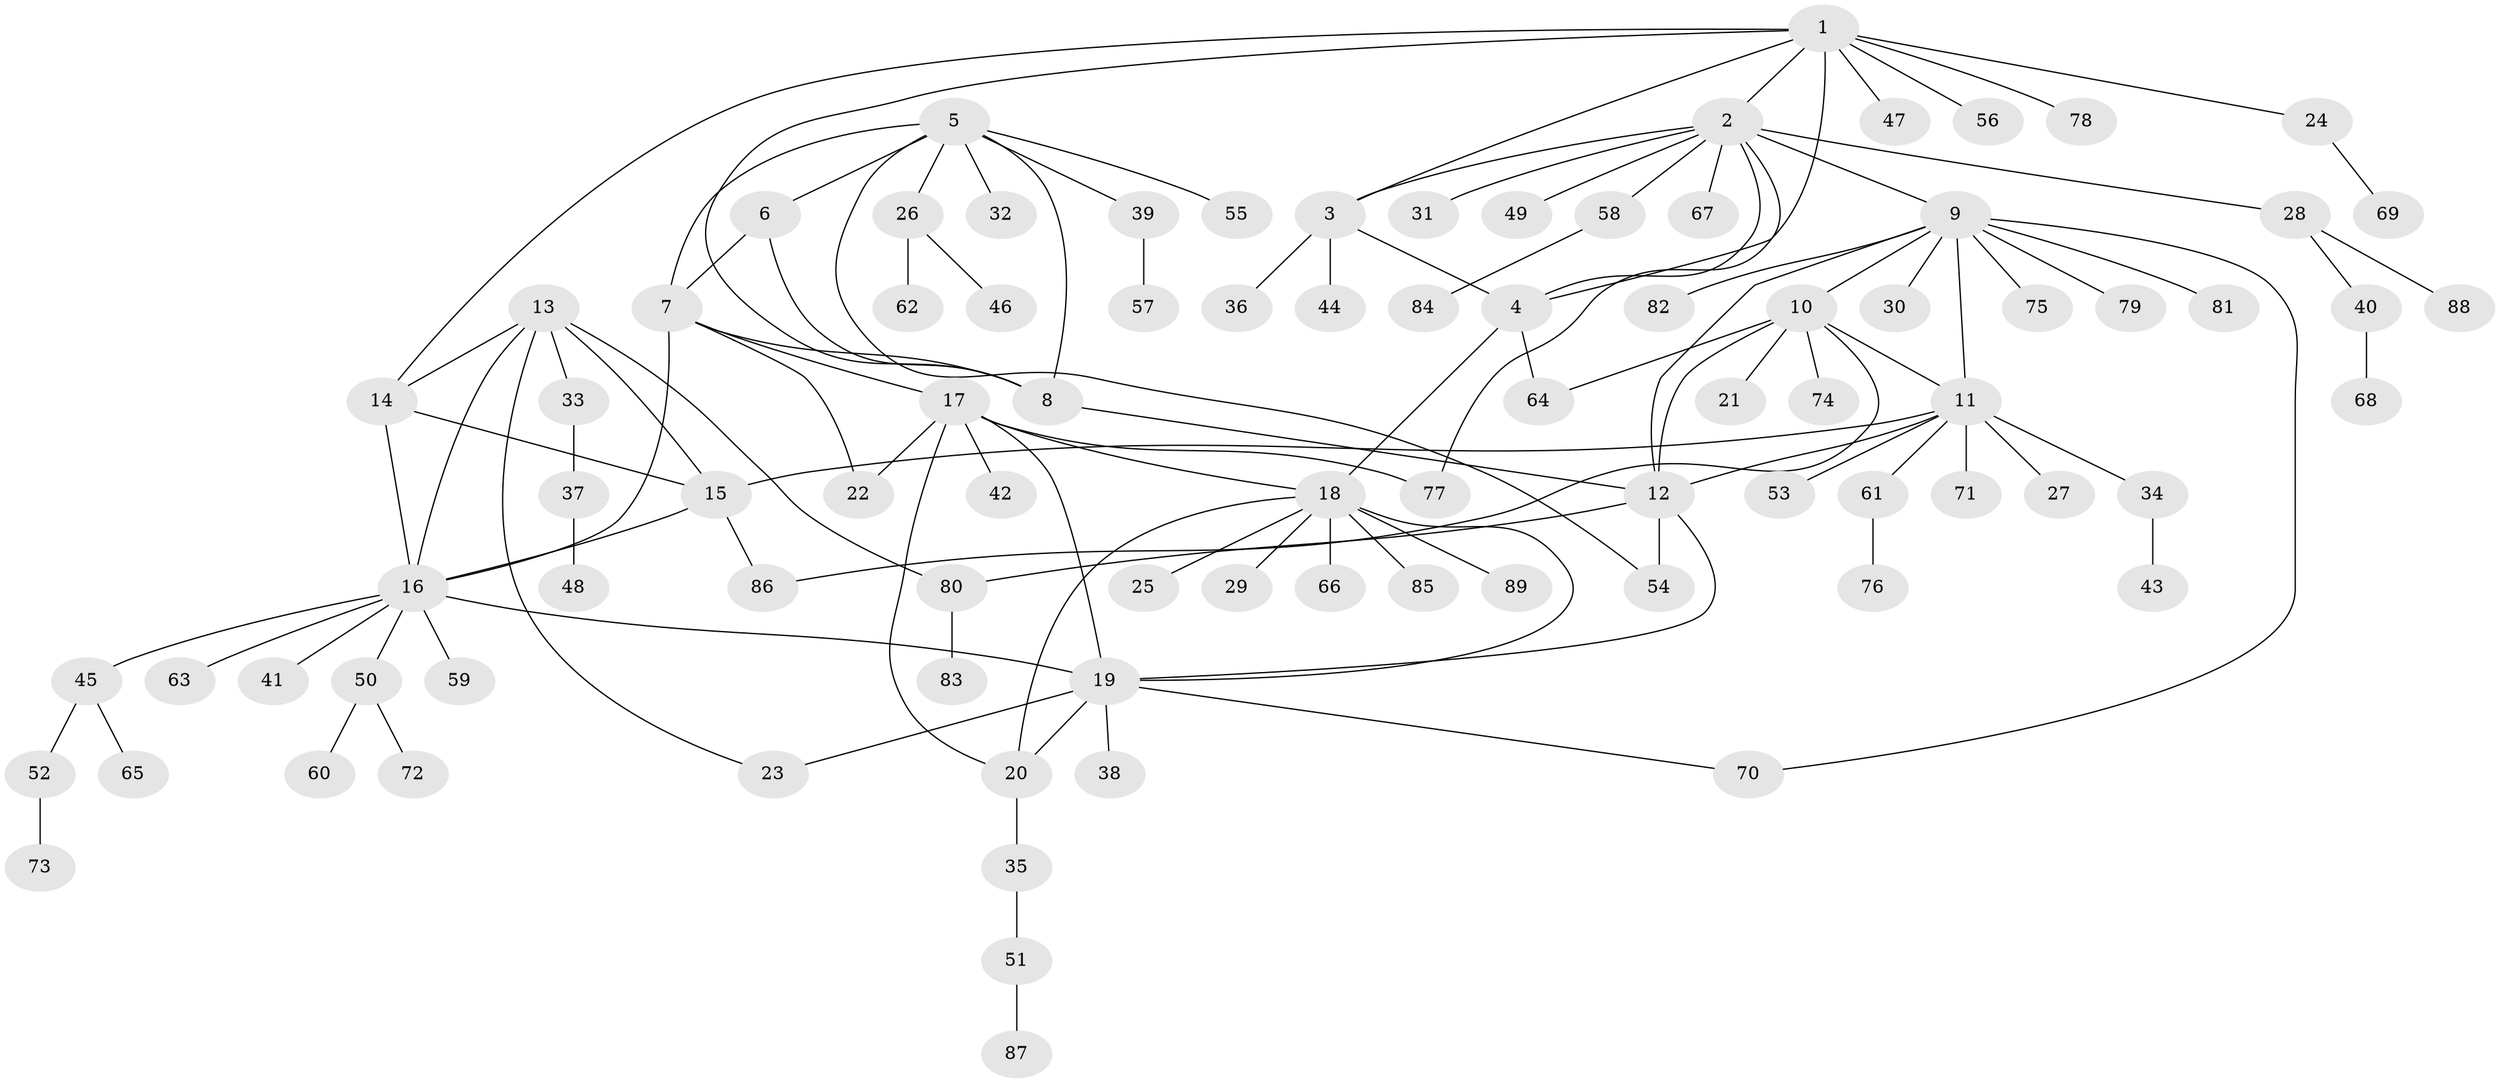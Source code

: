 // coarse degree distribution, {9: 0.031746031746031744, 10: 0.015873015873015872, 4: 0.031746031746031744, 5: 0.06349206349206349, 7: 0.015873015873015872, 8: 0.047619047619047616, 12: 0.015873015873015872, 6: 0.015873015873015872, 1: 0.5873015873015873, 2: 0.1746031746031746}
// Generated by graph-tools (version 1.1) at 2025/24/03/03/25 07:24:17]
// undirected, 89 vertices, 117 edges
graph export_dot {
graph [start="1"]
  node [color=gray90,style=filled];
  1;
  2;
  3;
  4;
  5;
  6;
  7;
  8;
  9;
  10;
  11;
  12;
  13;
  14;
  15;
  16;
  17;
  18;
  19;
  20;
  21;
  22;
  23;
  24;
  25;
  26;
  27;
  28;
  29;
  30;
  31;
  32;
  33;
  34;
  35;
  36;
  37;
  38;
  39;
  40;
  41;
  42;
  43;
  44;
  45;
  46;
  47;
  48;
  49;
  50;
  51;
  52;
  53;
  54;
  55;
  56;
  57;
  58;
  59;
  60;
  61;
  62;
  63;
  64;
  65;
  66;
  67;
  68;
  69;
  70;
  71;
  72;
  73;
  74;
  75;
  76;
  77;
  78;
  79;
  80;
  81;
  82;
  83;
  84;
  85;
  86;
  87;
  88;
  89;
  1 -- 2;
  1 -- 3;
  1 -- 4;
  1 -- 8;
  1 -- 14;
  1 -- 24;
  1 -- 47;
  1 -- 56;
  1 -- 78;
  2 -- 3;
  2 -- 4;
  2 -- 9;
  2 -- 28;
  2 -- 31;
  2 -- 49;
  2 -- 58;
  2 -- 67;
  2 -- 77;
  3 -- 4;
  3 -- 36;
  3 -- 44;
  4 -- 18;
  4 -- 64;
  5 -- 6;
  5 -- 7;
  5 -- 8;
  5 -- 26;
  5 -- 32;
  5 -- 39;
  5 -- 54;
  5 -- 55;
  6 -- 7;
  6 -- 8;
  7 -- 8;
  7 -- 16;
  7 -- 17;
  7 -- 22;
  8 -- 12;
  9 -- 10;
  9 -- 11;
  9 -- 12;
  9 -- 30;
  9 -- 70;
  9 -- 75;
  9 -- 79;
  9 -- 81;
  9 -- 82;
  10 -- 11;
  10 -- 12;
  10 -- 21;
  10 -- 64;
  10 -- 74;
  10 -- 86;
  11 -- 12;
  11 -- 15;
  11 -- 27;
  11 -- 34;
  11 -- 53;
  11 -- 61;
  11 -- 71;
  12 -- 19;
  12 -- 54;
  12 -- 80;
  13 -- 14;
  13 -- 15;
  13 -- 16;
  13 -- 23;
  13 -- 33;
  13 -- 80;
  14 -- 15;
  14 -- 16;
  15 -- 16;
  15 -- 86;
  16 -- 19;
  16 -- 41;
  16 -- 45;
  16 -- 50;
  16 -- 59;
  16 -- 63;
  17 -- 18;
  17 -- 19;
  17 -- 20;
  17 -- 22;
  17 -- 42;
  17 -- 77;
  18 -- 19;
  18 -- 20;
  18 -- 25;
  18 -- 29;
  18 -- 66;
  18 -- 85;
  18 -- 89;
  19 -- 20;
  19 -- 23;
  19 -- 38;
  19 -- 70;
  20 -- 35;
  24 -- 69;
  26 -- 46;
  26 -- 62;
  28 -- 40;
  28 -- 88;
  33 -- 37;
  34 -- 43;
  35 -- 51;
  37 -- 48;
  39 -- 57;
  40 -- 68;
  45 -- 52;
  45 -- 65;
  50 -- 60;
  50 -- 72;
  51 -- 87;
  52 -- 73;
  58 -- 84;
  61 -- 76;
  80 -- 83;
}
